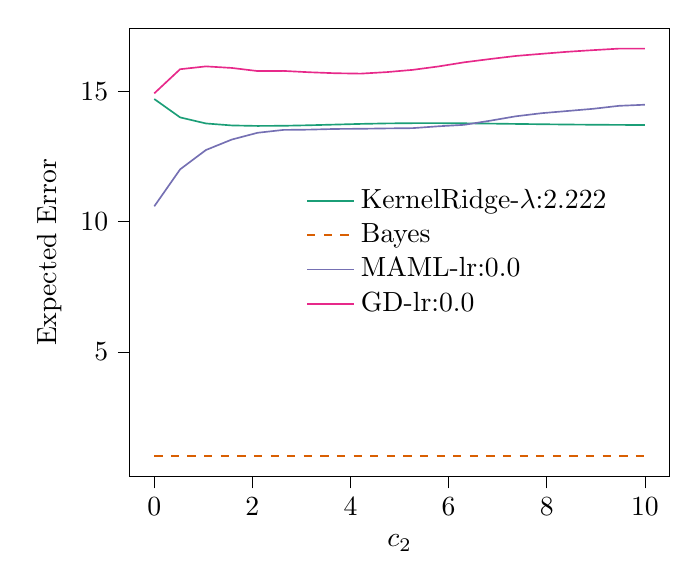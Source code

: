 % This file was created with tikzplotlib v0.10.1.
\begin{tikzpicture}

\definecolor{chocolate217952}{RGB}{217,95,2}
\definecolor{darkcyan27158119}{RGB}{27,158,119}
\definecolor{darkgray176}{RGB}{176,176,176}
\definecolor{deeppink23141138}{RGB}{231,41,138}
\definecolor{lightslategray117112179}{RGB}{117,112,179}

\begin{axis}[
legend cell align={left},
legend style={fill opacity=0.8, draw opacity=1, text opacity=1, at={(0.91,0.5)}, anchor=east, draw=none},
tick align=outside,
tick pos=left,
x grid style={darkgray176},
xlabel={\(\displaystyle c_{2}\)},
xmin=-0.499, xmax=10.5,
xtick style={color=black},
y grid style={darkgray176},
ylabel={Expected Error},
ymin=0.218, ymax=17.429,
ytick style={color=black}
]
\addplot [semithick, darkcyan27158119]
table {%
0.001 14.711
0.527 14.006
1.054 13.773
1.58 13.697
2.106 13.678
2.632 13.684
3.159 13.704
3.685 13.73
4.211 13.756
4.737 13.775
5.264 13.784
5.79 13.785
6.316 13.779
6.842 13.768
7.369 13.755
7.895 13.743
8.421 13.732
8.947 13.724
9.474 13.718
10 13.713
};
\addlegendentry{KernelRidge-$\lambda$:2.222}
\addplot [semithick, chocolate217952, dashed]
table {%
0.001 1.001
0.527 1.001
1.054 1.001
1.58 1.001
2.106 1.001
2.632 1.001
3.159 1.001
3.685 1.001
4.211 1.001
4.737 1.001
5.264 1.001
5.79 1.001
6.316 1.001
6.842 1.001
7.369 1.001
7.895 1.001
8.421 1.001
8.947 1.001
9.474 1.001
10 1.001
};
\addlegendentry{Bayes}
\addplot [semithick, lightslategray117112179]
table {%
0.001 10.592
0.527 12.01
1.054 12.754
1.58 13.155
2.106 13.415
2.632 13.525
3.159 13.536
3.685 13.562
4.211 13.569
4.737 13.583
5.264 13.593
5.79 13.664
6.316 13.72
6.842 13.877
7.369 14.048
7.895 14.167
8.421 14.251
8.947 14.336
9.474 14.45
10 14.492
};
\addlegendentry{MAML-lr:0.0}
\addplot [semithick, deeppink23141138]
table {%
0.001 14.93
0.527 15.855
1.054 15.964
1.58 15.904
2.106 15.785
2.632 15.79
3.159 15.739
3.685 15.701
4.211 15.686
4.737 15.744
5.264 15.83
5.79 15.961
6.316 16.12
6.842 16.246
7.369 16.364
7.895 16.446
8.421 16.525
8.947 16.588
9.474 16.646
10 16.645
};
\addlegendentry{GD-lr:0.0}
\end{axis}

\end{tikzpicture}
